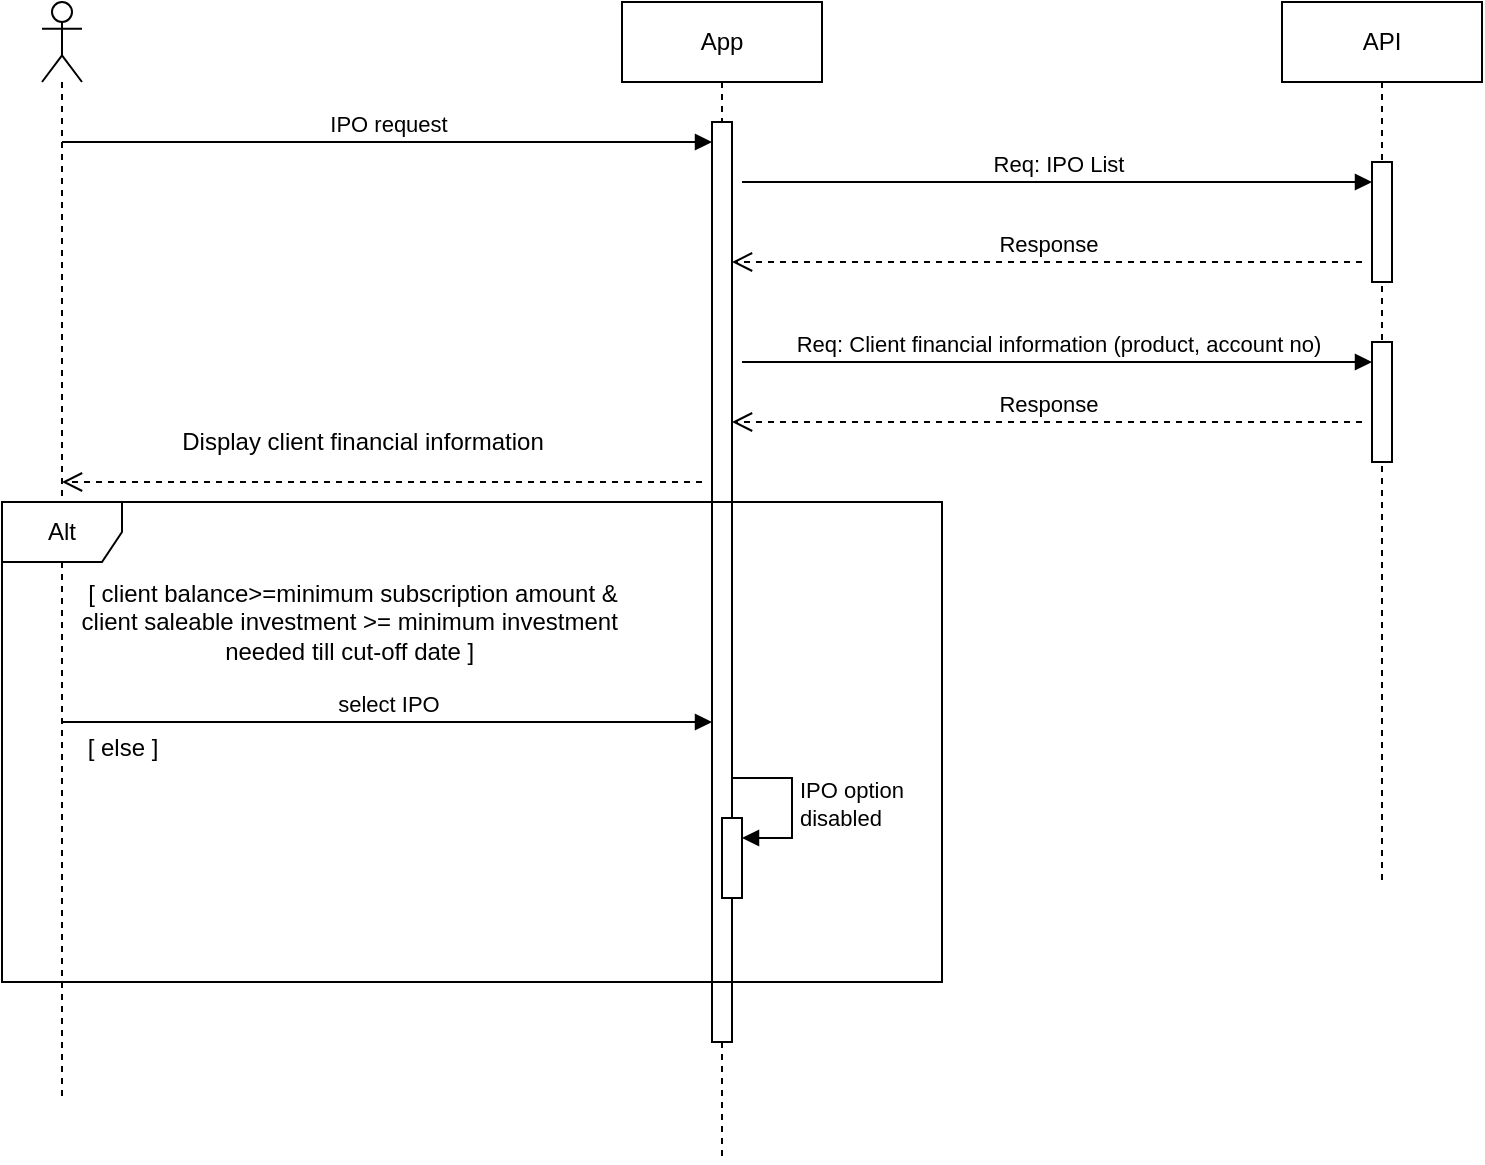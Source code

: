 <mxfile version="24.7.5">
  <diagram name="Page-1" id="2YBvvXClWsGukQMizWep">
    <mxGraphModel dx="1434" dy="780" grid="1" gridSize="10" guides="1" tooltips="1" connect="1" arrows="1" fold="1" page="1" pageScale="1" pageWidth="850" pageHeight="1100" math="0" shadow="0">
      <root>
        <mxCell id="0" />
        <mxCell id="1" parent="0" />
        <mxCell id="rmeKKwsWiwET6rbWCB5z-1" value="" style="shape=umlLifeline;perimeter=lifelinePerimeter;whiteSpace=wrap;html=1;container=1;dropTarget=0;collapsible=0;recursiveResize=0;outlineConnect=0;portConstraint=eastwest;newEdgeStyle={&quot;curved&quot;:0,&quot;rounded&quot;:0};participant=umlActor;" vertex="1" parent="1">
          <mxGeometry x="60" y="80" width="20" height="550" as="geometry" />
        </mxCell>
        <mxCell id="rmeKKwsWiwET6rbWCB5z-2" value="App" style="shape=umlLifeline;perimeter=lifelinePerimeter;whiteSpace=wrap;html=1;container=1;dropTarget=0;collapsible=0;recursiveResize=0;outlineConnect=0;portConstraint=eastwest;newEdgeStyle={&quot;curved&quot;:0,&quot;rounded&quot;:0};" vertex="1" parent="1">
          <mxGeometry x="350" y="80" width="100" height="580" as="geometry" />
        </mxCell>
        <mxCell id="rmeKKwsWiwET6rbWCB5z-8" value="" style="html=1;points=[[0,0,0,0,5],[0,1,0,0,-5],[1,0,0,0,5],[1,1,0,0,-5]];perimeter=orthogonalPerimeter;outlineConnect=0;targetShapes=umlLifeline;portConstraint=eastwest;newEdgeStyle={&quot;curved&quot;:0,&quot;rounded&quot;:0};" vertex="1" parent="rmeKKwsWiwET6rbWCB5z-2">
          <mxGeometry x="45" y="60" width="10" height="460" as="geometry" />
        </mxCell>
        <mxCell id="rmeKKwsWiwET6rbWCB5z-3" value="API" style="shape=umlLifeline;perimeter=lifelinePerimeter;whiteSpace=wrap;html=1;container=1;dropTarget=0;collapsible=0;recursiveResize=0;outlineConnect=0;portConstraint=eastwest;newEdgeStyle={&quot;curved&quot;:0,&quot;rounded&quot;:0};" vertex="1" parent="1">
          <mxGeometry x="680" y="80" width="100" height="440" as="geometry" />
        </mxCell>
        <mxCell id="rmeKKwsWiwET6rbWCB5z-12" value="" style="html=1;points=[[0,0,0,0,5],[0,1,0,0,-5],[1,0,0,0,5],[1,1,0,0,-5]];perimeter=orthogonalPerimeter;outlineConnect=0;targetShapes=umlLifeline;portConstraint=eastwest;newEdgeStyle={&quot;curved&quot;:0,&quot;rounded&quot;:0};" vertex="1" parent="rmeKKwsWiwET6rbWCB5z-3">
          <mxGeometry x="45" y="80" width="10" height="60" as="geometry" />
        </mxCell>
        <mxCell id="rmeKKwsWiwET6rbWCB5z-13" value="" style="html=1;points=[[0,0,0,0,5],[0,1,0,0,-5],[1,0,0,0,5],[1,1,0,0,-5]];perimeter=orthogonalPerimeter;outlineConnect=0;targetShapes=umlLifeline;portConstraint=eastwest;newEdgeStyle={&quot;curved&quot;:0,&quot;rounded&quot;:0};" vertex="1" parent="rmeKKwsWiwET6rbWCB5z-3">
          <mxGeometry x="45" y="170" width="10" height="60" as="geometry" />
        </mxCell>
        <mxCell id="rmeKKwsWiwET6rbWCB5z-5" value="IPO request" style="html=1;verticalAlign=bottom;endArrow=block;curved=0;rounded=0;" edge="1" parent="1" target="rmeKKwsWiwET6rbWCB5z-8">
          <mxGeometry width="80" relative="1" as="geometry">
            <mxPoint x="70" y="150" as="sourcePoint" />
            <mxPoint x="390" y="150" as="targetPoint" />
          </mxGeometry>
        </mxCell>
        <mxCell id="rmeKKwsWiwET6rbWCB5z-9" value="Req: IPO List" style="html=1;verticalAlign=bottom;endArrow=block;curved=0;rounded=0;" edge="1" parent="1" target="rmeKKwsWiwET6rbWCB5z-12">
          <mxGeometry width="80" relative="1" as="geometry">
            <mxPoint x="410" y="170" as="sourcePoint" />
            <mxPoint x="720" y="170" as="targetPoint" />
          </mxGeometry>
        </mxCell>
        <mxCell id="rmeKKwsWiwET6rbWCB5z-10" value="Response" style="html=1;verticalAlign=bottom;endArrow=open;dashed=1;endSize=8;curved=0;rounded=0;" edge="1" parent="1" target="rmeKKwsWiwET6rbWCB5z-8">
          <mxGeometry relative="1" as="geometry">
            <mxPoint x="720" y="210" as="sourcePoint" />
            <mxPoint x="650" y="210" as="targetPoint" />
          </mxGeometry>
        </mxCell>
        <mxCell id="rmeKKwsWiwET6rbWCB5z-11" value="Req: Client financial information (product, account no)" style="html=1;verticalAlign=bottom;endArrow=block;curved=0;rounded=0;" edge="1" parent="1" target="rmeKKwsWiwET6rbWCB5z-13">
          <mxGeometry width="80" relative="1" as="geometry">
            <mxPoint x="410" y="260" as="sourcePoint" />
            <mxPoint x="720" y="260" as="targetPoint" />
          </mxGeometry>
        </mxCell>
        <mxCell id="rmeKKwsWiwET6rbWCB5z-14" value="Response" style="html=1;verticalAlign=bottom;endArrow=open;dashed=1;endSize=8;curved=0;rounded=0;" edge="1" parent="1" target="rmeKKwsWiwET6rbWCB5z-8">
          <mxGeometry relative="1" as="geometry">
            <mxPoint x="720" y="290" as="sourcePoint" />
            <mxPoint x="640" y="290" as="targetPoint" />
          </mxGeometry>
        </mxCell>
        <mxCell id="rmeKKwsWiwET6rbWCB5z-15" value="Alt" style="shape=umlFrame;whiteSpace=wrap;html=1;pointerEvents=0;" vertex="1" parent="1">
          <mxGeometry x="40" y="330" width="470" height="240" as="geometry" />
        </mxCell>
        <mxCell id="rmeKKwsWiwET6rbWCB5z-17" value="Display client financial information" style="text;html=1;align=center;verticalAlign=middle;resizable=0;points=[];autosize=1;strokeColor=none;fillColor=none;" vertex="1" parent="1">
          <mxGeometry x="120" y="285" width="200" height="30" as="geometry" />
        </mxCell>
        <mxCell id="rmeKKwsWiwET6rbWCB5z-19" value="" style="html=1;verticalAlign=bottom;endArrow=open;dashed=1;endSize=8;curved=0;rounded=0;" edge="1" parent="1" target="rmeKKwsWiwET6rbWCB5z-1">
          <mxGeometry relative="1" as="geometry">
            <mxPoint x="390" y="320" as="sourcePoint" />
            <mxPoint x="310" y="320" as="targetPoint" />
          </mxGeometry>
        </mxCell>
        <mxCell id="rmeKKwsWiwET6rbWCB5z-20" value="[ client balance&amp;gt;=minimum subscription amount &amp;amp;&lt;div&gt;client saleable investment &amp;gt;= minimum investment&amp;nbsp;&lt;/div&gt;&lt;div&gt;needed till&amp;nbsp;&lt;span style=&quot;background-color: initial;&quot;&gt;cut-off date ]&amp;nbsp;&lt;/span&gt;&lt;/div&gt;" style="text;html=1;align=center;verticalAlign=middle;resizable=0;points=[];autosize=1;strokeColor=none;fillColor=none;" vertex="1" parent="1">
          <mxGeometry x="70" y="360" width="290" height="60" as="geometry" />
        </mxCell>
        <mxCell id="rmeKKwsWiwET6rbWCB5z-22" value="select IPO" style="html=1;verticalAlign=bottom;endArrow=block;curved=0;rounded=0;" edge="1" parent="1" target="rmeKKwsWiwET6rbWCB5z-8">
          <mxGeometry width="80" relative="1" as="geometry">
            <mxPoint x="70" y="440" as="sourcePoint" />
            <mxPoint x="150" y="440" as="targetPoint" />
          </mxGeometry>
        </mxCell>
        <mxCell id="rmeKKwsWiwET6rbWCB5z-23" value="[ else ]" style="text;html=1;align=center;verticalAlign=middle;resizable=0;points=[];autosize=1;strokeColor=none;fillColor=none;" vertex="1" parent="1">
          <mxGeometry x="70" y="438" width="60" height="30" as="geometry" />
        </mxCell>
        <mxCell id="rmeKKwsWiwET6rbWCB5z-29" value="" style="html=1;points=[[0,0,0,0,5],[0,1,0,0,-5],[1,0,0,0,5],[1,1,0,0,-5]];perimeter=orthogonalPerimeter;outlineConnect=0;targetShapes=umlLifeline;portConstraint=eastwest;newEdgeStyle={&quot;curved&quot;:0,&quot;rounded&quot;:0};" vertex="1" parent="1">
          <mxGeometry x="400" y="488" width="10" height="40" as="geometry" />
        </mxCell>
        <mxCell id="rmeKKwsWiwET6rbWCB5z-30" value="IPO option&lt;div&gt;disabled&lt;/div&gt;" style="html=1;align=left;spacingLeft=2;endArrow=block;rounded=0;edgeStyle=orthogonalEdgeStyle;curved=0;rounded=0;" edge="1" target="rmeKKwsWiwET6rbWCB5z-29" parent="1">
          <mxGeometry relative="1" as="geometry">
            <mxPoint x="405" y="468" as="sourcePoint" />
            <Array as="points">
              <mxPoint x="435" y="498" />
            </Array>
          </mxGeometry>
        </mxCell>
      </root>
    </mxGraphModel>
  </diagram>
</mxfile>
